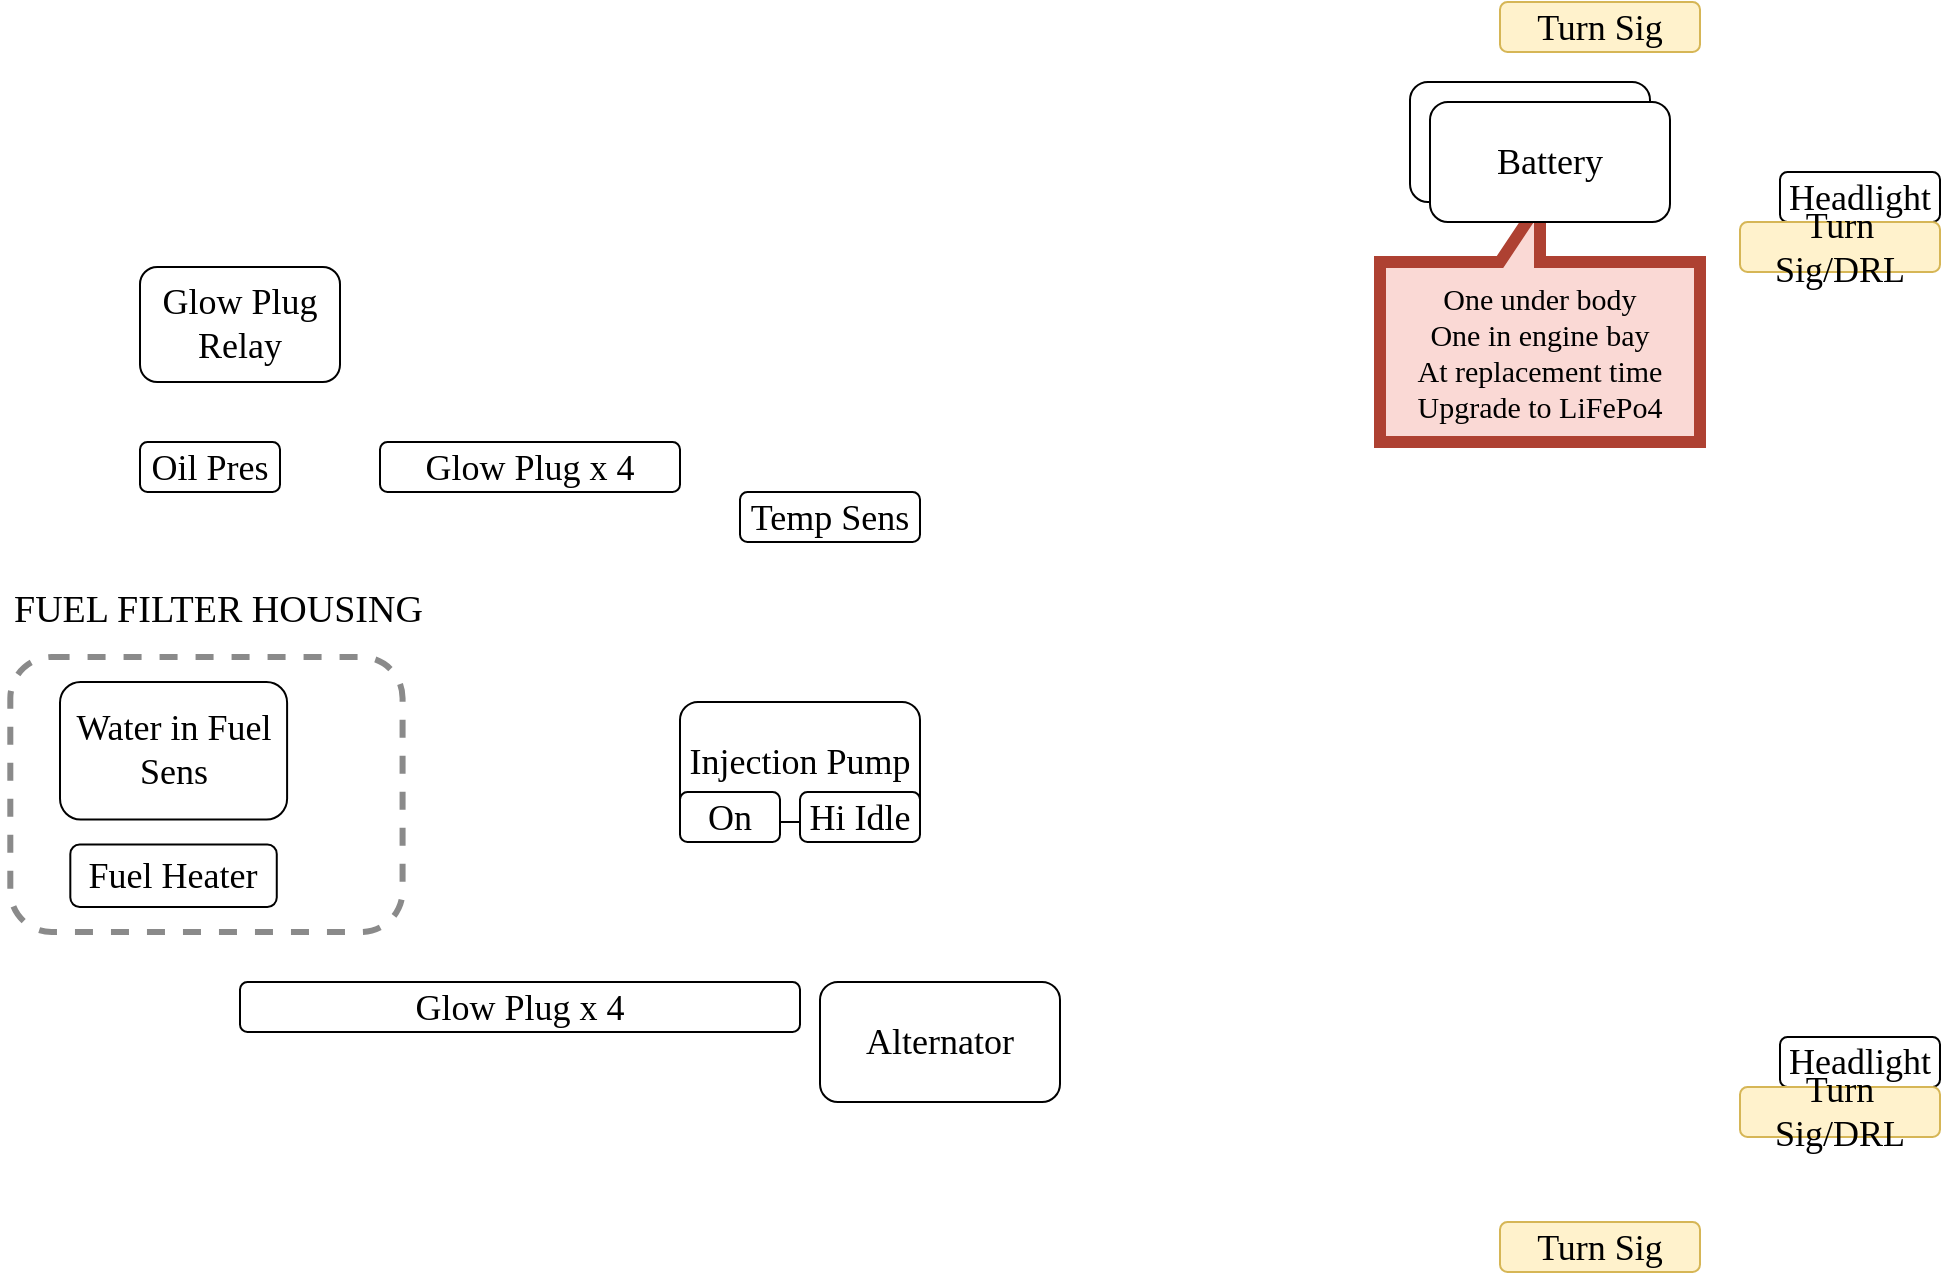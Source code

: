 <mxfile version="20.6.0" type="github">
  <diagram id="UE8rDsr5XHwwFPf_98A7" name="Page-1">
    <mxGraphModel dx="1385" dy="929" grid="1" gridSize="10" guides="1" tooltips="1" connect="1" arrows="1" fold="1" page="1" pageScale="1" pageWidth="1100" pageHeight="850" math="0" shadow="0">
      <root>
        <mxCell id="0" />
        <mxCell id="1" parent="0" />
        <mxCell id="Ujbb4PfxOMzPJcWmRXjg-1" value="Alternator" style="rounded=1;whiteSpace=wrap;html=1;fontFamily=League Spartan;fontSource=https%3A%2F%2Ffonts.googleapis.com%2Fcss%3Ffamily%3DLeague%2BSpartan;fontSize=18;" vertex="1" parent="1">
          <mxGeometry x="730" y="520" width="120" height="60" as="geometry" />
        </mxCell>
        <mxCell id="Ujbb4PfxOMzPJcWmRXjg-7" value="" style="group" vertex="1" connectable="0" parent="1">
          <mxGeometry x="660" y="380" width="120" height="70" as="geometry" />
        </mxCell>
        <mxCell id="Ujbb4PfxOMzPJcWmRXjg-4" value="Injection Pump" style="rounded=1;whiteSpace=wrap;html=1;fontFamily=League Spartan;fontSource=https%3A%2F%2Ffonts.googleapis.com%2Fcss%3Ffamily%3DLeague%2BSpartan;fontSize=18;" vertex="1" parent="Ujbb4PfxOMzPJcWmRXjg-7">
          <mxGeometry width="120" height="60" as="geometry" />
        </mxCell>
        <mxCell id="Ujbb4PfxOMzPJcWmRXjg-5" value="On" style="rounded=1;whiteSpace=wrap;html=1;fontFamily=League Spartan;fontSource=https%3A%2F%2Ffonts.googleapis.com%2Fcss%3Ffamily%3DLeague%2BSpartan;fontSize=18;" vertex="1" parent="Ujbb4PfxOMzPJcWmRXjg-7">
          <mxGeometry y="45" width="50" height="25" as="geometry" />
        </mxCell>
        <mxCell id="Ujbb4PfxOMzPJcWmRXjg-6" value="Hi Idle" style="rounded=1;whiteSpace=wrap;html=1;fontFamily=League Spartan;fontSource=https%3A%2F%2Ffonts.googleapis.com%2Fcss%3Ffamily%3DLeague%2BSpartan;fontSize=18;" vertex="1" parent="Ujbb4PfxOMzPJcWmRXjg-7">
          <mxGeometry x="60" y="45" width="60" height="25" as="geometry" />
        </mxCell>
        <mxCell id="Ujbb4PfxOMzPJcWmRXjg-8" value="Temp Sens" style="rounded=1;whiteSpace=wrap;html=1;fontFamily=League Spartan;fontSource=https%3A%2F%2Ffonts.googleapis.com%2Fcss%3Ffamily%3DLeague%2BSpartan;fontSize=18;" vertex="1" parent="1">
          <mxGeometry x="690" y="275" width="90" height="25" as="geometry" />
        </mxCell>
        <mxCell id="Ujbb4PfxOMzPJcWmRXjg-9" value="Oil Pres" style="rounded=1;whiteSpace=wrap;html=1;fontFamily=League Spartan;fontSource=https%3A%2F%2Ffonts.googleapis.com%2Fcss%3Ffamily%3DLeague%2BSpartan;fontSize=18;" vertex="1" parent="1">
          <mxGeometry x="390" y="250" width="70" height="25" as="geometry" />
        </mxCell>
        <mxCell id="Ujbb4PfxOMzPJcWmRXjg-11" value="Headlight" style="rounded=1;whiteSpace=wrap;html=1;fontFamily=League Spartan;fontSource=https%3A%2F%2Ffonts.googleapis.com%2Fcss%3Ffamily%3DLeague%2BSpartan;fontSize=18;" vertex="1" parent="1">
          <mxGeometry x="1210" y="115" width="80" height="25" as="geometry" />
        </mxCell>
        <mxCell id="Ujbb4PfxOMzPJcWmRXjg-12" value="Headlight" style="rounded=1;whiteSpace=wrap;html=1;fontFamily=League Spartan;fontSource=https%3A%2F%2Ffonts.googleapis.com%2Fcss%3Ffamily%3DLeague%2BSpartan;fontSize=18;" vertex="1" parent="1">
          <mxGeometry x="1210" y="547.5" width="80" height="25" as="geometry" />
        </mxCell>
        <mxCell id="Ujbb4PfxOMzPJcWmRXjg-13" value="Turn Sig/DRL" style="rounded=1;whiteSpace=wrap;html=1;fontFamily=League Spartan;fontSource=https%3A%2F%2Ffonts.googleapis.com%2Fcss%3Ffamily%3DLeague%2BSpartan;fontSize=18;fillColor=#fff2cc;strokeColor=#d6b656;" vertex="1" parent="1">
          <mxGeometry x="1190" y="572.5" width="100" height="25" as="geometry" />
        </mxCell>
        <mxCell id="Ujbb4PfxOMzPJcWmRXjg-14" value="Turn Sig" style="rounded=1;whiteSpace=wrap;html=1;fontFamily=League Spartan;fontSource=https%3A%2F%2Ffonts.googleapis.com%2Fcss%3Ffamily%3DLeague%2BSpartan;fontSize=18;fillColor=#fff2cc;strokeColor=#d6b656;" vertex="1" parent="1">
          <mxGeometry x="1070" y="640" width="100" height="25" as="geometry" />
        </mxCell>
        <mxCell id="Ujbb4PfxOMzPJcWmRXjg-15" value="Turn Sig" style="rounded=1;whiteSpace=wrap;html=1;fontFamily=League Spartan;fontSource=https%3A%2F%2Ffonts.googleapis.com%2Fcss%3Ffamily%3DLeague%2BSpartan;fontSize=18;fillColor=#fff2cc;strokeColor=#d6b656;" vertex="1" parent="1">
          <mxGeometry x="1070" y="30" width="100" height="25" as="geometry" />
        </mxCell>
        <mxCell id="Ujbb4PfxOMzPJcWmRXjg-16" value="Turn Sig/DRL" style="rounded=1;whiteSpace=wrap;html=1;fontFamily=League Spartan;fontSource=https%3A%2F%2Ffonts.googleapis.com%2Fcss%3Ffamily%3DLeague%2BSpartan;fontSize=18;fillColor=#fff2cc;strokeColor=#d6b656;" vertex="1" parent="1">
          <mxGeometry x="1190" y="140" width="100" height="25" as="geometry" />
        </mxCell>
        <mxCell id="Ujbb4PfxOMzPJcWmRXjg-18" value="Glow Plug x 4" style="rounded=1;whiteSpace=wrap;html=1;fontFamily=League Spartan;fontSource=https%3A%2F%2Ffonts.googleapis.com%2Fcss%3Ffamily%3DLeague%2BSpartan;fontSize=18;" vertex="1" parent="1">
          <mxGeometry x="510" y="250" width="150" height="25" as="geometry" />
        </mxCell>
        <mxCell id="Ujbb4PfxOMzPJcWmRXjg-21" value="" style="group" vertex="1" connectable="0" parent="1">
          <mxGeometry x="350" y="370" width="171.29" height="125" as="geometry" />
        </mxCell>
        <mxCell id="Ujbb4PfxOMzPJcWmRXjg-20" value="Water in Fuel Sens" style="rounded=1;whiteSpace=wrap;html=1;fontFamily=League Spartan;fontSource=https%3A%2F%2Ffonts.googleapis.com%2Fcss%3Ffamily%3DLeague%2BSpartan;fontSize=18;" vertex="1" parent="Ujbb4PfxOMzPJcWmRXjg-21">
          <mxGeometry width="113.548" height="68.75" as="geometry" />
        </mxCell>
        <mxCell id="Ujbb4PfxOMzPJcWmRXjg-19" value="Fuel Heater" style="rounded=1;whiteSpace=wrap;html=1;fontFamily=League Spartan;fontSource=https%3A%2F%2Ffonts.googleapis.com%2Fcss%3Ffamily%3DLeague%2BSpartan;fontSize=18;" vertex="1" parent="Ujbb4PfxOMzPJcWmRXjg-21">
          <mxGeometry x="5.161" y="81.25" width="103.226" height="31.25" as="geometry" />
        </mxCell>
        <mxCell id="Ujbb4PfxOMzPJcWmRXjg-24" value="" style="group" vertex="1" connectable="0" parent="Ujbb4PfxOMzPJcWmRXjg-21">
          <mxGeometry x="-30.0" y="-56.25" width="201.29" height="181.25" as="geometry" />
        </mxCell>
        <mxCell id="Ujbb4PfxOMzPJcWmRXjg-22" value="" style="rounded=1;whiteSpace=wrap;html=1;fontFamily=League Spartan;fontSource=https%3A%2F%2Ffonts.googleapis.com%2Fcss%3Ffamily%3DLeague%2BSpartan;fontSize=15;dashed=1;strokeWidth=3;fillColor=none;strokeColor=#8A8A8A;" vertex="1" parent="Ujbb4PfxOMzPJcWmRXjg-24">
          <mxGeometry x="5.161" y="43.75" width="196.129" height="137.5" as="geometry" />
        </mxCell>
        <mxCell id="Ujbb4PfxOMzPJcWmRXjg-23" value="&lt;div style=&quot;&quot;&gt;&lt;span style=&quot;background-color: initial;&quot;&gt;FUEL FILTER HOUSING&lt;/span&gt;&lt;/div&gt;" style="text;html=1;align=left;verticalAlign=middle;resizable=0;points=[];autosize=1;strokeColor=none;fillColor=none;fontSize=19;fontFamily=League Spartan;" vertex="1" parent="Ujbb4PfxOMzPJcWmRXjg-24">
          <mxGeometry x="5.16" width="200" height="40" as="geometry" />
        </mxCell>
        <mxCell id="Ujbb4PfxOMzPJcWmRXjg-28" value="Glow Plug x 4" style="rounded=1;whiteSpace=wrap;html=1;fontFamily=League Spartan;fontSource=https%3A%2F%2Ffonts.googleapis.com%2Fcss%3Ffamily%3DLeague%2BSpartan;fontSize=18;" vertex="1" parent="1">
          <mxGeometry x="440" y="520" width="280" height="25" as="geometry" />
        </mxCell>
        <mxCell id="Ujbb4PfxOMzPJcWmRXjg-29" value="Glow Plug&lt;br&gt;Relay" style="rounded=1;whiteSpace=wrap;html=1;fontFamily=League Spartan;fontSource=https%3A%2F%2Ffonts.googleapis.com%2Fcss%3Ffamily%3DLeague%2BSpartan;fontSize=18;" vertex="1" parent="1">
          <mxGeometry x="390" y="162.5" width="100" height="57.5" as="geometry" />
        </mxCell>
        <mxCell id="Ujbb4PfxOMzPJcWmRXjg-33" value="" style="group" vertex="1" connectable="0" parent="1">
          <mxGeometry x="1010" y="70" width="160" height="180" as="geometry" />
        </mxCell>
        <mxCell id="Ujbb4PfxOMzPJcWmRXjg-17" value="One under body&#xa;One in engine bay&#xa;At replacement time&#xa;Upgrade to LiFePo4" style="shape=callout;whiteSpace=wrap;perimeter=calloutPerimeter;shadow=0;labelBackgroundColor=none;sketch=0;fillStyle=auto;strokeColor=#ae4132;strokeWidth=6;fontFamily=League Spartan;fontSource=https%3A%2F%2Ffonts.googleapis.com%2Fcss%3Ffamily%3DLeague%2BSpartan;fontSize=15;fillColor=#fad9d5;direction=west;spacingBottom=0;spacing=8;" vertex="1" parent="Ujbb4PfxOMzPJcWmRXjg-33">
          <mxGeometry y="60" width="160" height="120" as="geometry" />
        </mxCell>
        <mxCell id="Ujbb4PfxOMzPJcWmRXjg-10" value="" style="group" vertex="1" connectable="0" parent="Ujbb4PfxOMzPJcWmRXjg-33">
          <mxGeometry x="15" width="130" height="70" as="geometry" />
        </mxCell>
        <mxCell id="Ujbb4PfxOMzPJcWmRXjg-2" value="Battery" style="rounded=1;whiteSpace=wrap;html=1;fontFamily=League Spartan;fontSource=https%3A%2F%2Ffonts.googleapis.com%2Fcss%3Ffamily%3DLeague%2BSpartan;fontSize=18;" vertex="1" parent="Ujbb4PfxOMzPJcWmRXjg-10">
          <mxGeometry width="120" height="60" as="geometry" />
        </mxCell>
        <mxCell id="Ujbb4PfxOMzPJcWmRXjg-3" value="Battery" style="rounded=1;whiteSpace=wrap;html=1;fontFamily=League Spartan;fontSource=https%3A%2F%2Ffonts.googleapis.com%2Fcss%3Ffamily%3DLeague%2BSpartan;fontSize=18;" vertex="1" parent="Ujbb4PfxOMzPJcWmRXjg-10">
          <mxGeometry x="10" y="10" width="120" height="60" as="geometry" />
        </mxCell>
      </root>
    </mxGraphModel>
  </diagram>
</mxfile>
